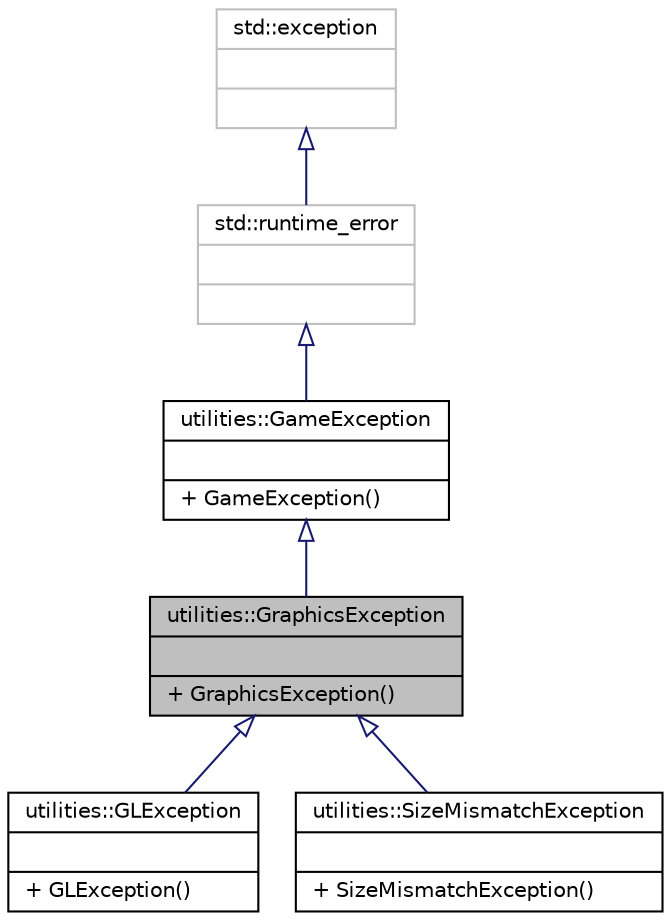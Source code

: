 digraph "utilities::GraphicsException"
{
 // LATEX_PDF_SIZE
  edge [fontname="Helvetica",fontsize="10",labelfontname="Helvetica",labelfontsize="10"];
  node [fontname="Helvetica",fontsize="10",shape=record];
  Node1 [label="{utilities::GraphicsException\n||+ GraphicsException()\l}",height=0.2,width=0.4,color="black", fillcolor="grey75", style="filled", fontcolor="black",tooltip=" "];
  Node2 -> Node1 [dir="back",color="midnightblue",fontsize="10",style="solid",arrowtail="onormal"];
  Node2 [label="{utilities::GameException\n||+ GameException()\l}",height=0.2,width=0.4,color="black", fillcolor="white", style="filled",URL="$classutilities_1_1GameException.html",tooltip=" "];
  Node3 -> Node2 [dir="back",color="midnightblue",fontsize="10",style="solid",arrowtail="onormal"];
  Node3 [label="{std::runtime_error\n||}",height=0.2,width=0.4,color="grey75", fillcolor="white", style="filled",tooltip="STL class."];
  Node4 -> Node3 [dir="back",color="midnightblue",fontsize="10",style="solid",arrowtail="onormal"];
  Node4 [label="{std::exception\n||}",height=0.2,width=0.4,color="grey75", fillcolor="white", style="filled",tooltip="STL class."];
  Node1 -> Node5 [dir="back",color="midnightblue",fontsize="10",style="solid",arrowtail="onormal"];
  Node5 [label="{utilities::GLException\n||+ GLException()\l}",height=0.2,width=0.4,color="black", fillcolor="white", style="filled",URL="$classutilities_1_1GLException.html",tooltip=" "];
  Node1 -> Node6 [dir="back",color="midnightblue",fontsize="10",style="solid",arrowtail="onormal"];
  Node6 [label="{utilities::SizeMismatchException\n||+ SizeMismatchException()\l}",height=0.2,width=0.4,color="black", fillcolor="white", style="filled",URL="$classutilities_1_1SizeMismatchException.html",tooltip=" "];
}

